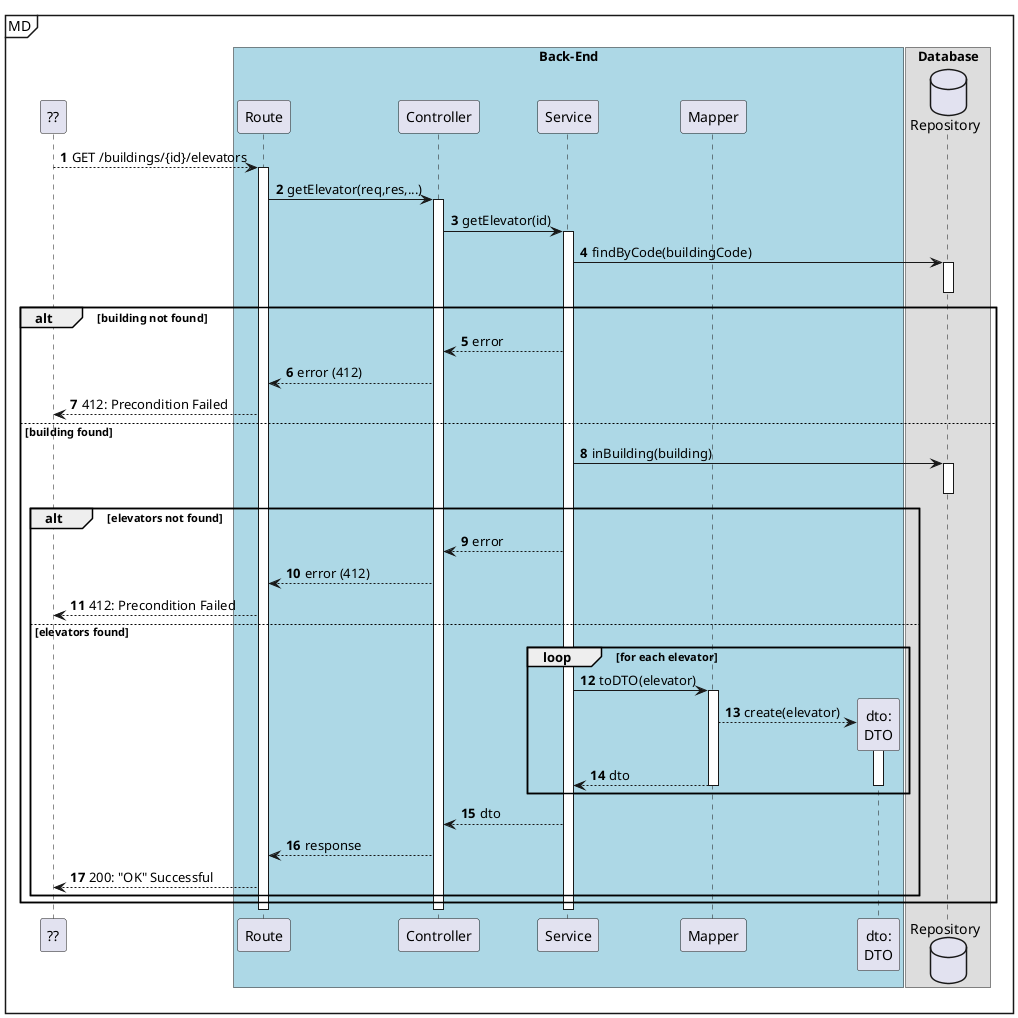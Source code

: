 @startuml
autonumber

participant "??" as ui

mainframe MD
box "Back-End" #LightBlue
participant "Route" as r
participant "Controller" as ctrl
participant "Service" as svc


participant "Mapper" as map
participant "dto:\nDTO" as dto
end box

box "Database"
database "Repository" as repo
end box

ui --> r: GET /buildings/{id}/elevators
    activate r
        r -> ctrl : getElevator(req,res,...)
        activate ctrl
            ctrl -> svc : getElevator(id)
            activate svc
                svc -> repo : findByCode(buildingCode)
                activate repo
                deactivate repo

                alt building not found
                    svc --> ctrl : error
                    ctrl --> r : error (412)
                    ui<--r : 412: Precondition Failed
                else building found

                    svc -> repo: inBuilding(building)
                    activate repo
                    deactivate repo

                    alt elevators not found
                        svc --> ctrl : error
                        ctrl --> r : error (412)
                        ui<--r : 412: Precondition Failed

                    else elevators found

                        loop for each elevator

                                svc -> map : toDTO(elevator)
                            activate map
                                map --> dto** : create(elevator)
                                activate dto
                                    map --> svc : dto
                                deactivate dto
                            deactivate map
                        end loop
                            svc --> ctrl : dto
                            ctrl --> r : response
                            ui<-- r : 200: "OK" Successful

                    end
                end
            deactivate svc
        deactivate ctrl
    deactivate r

@enduml
